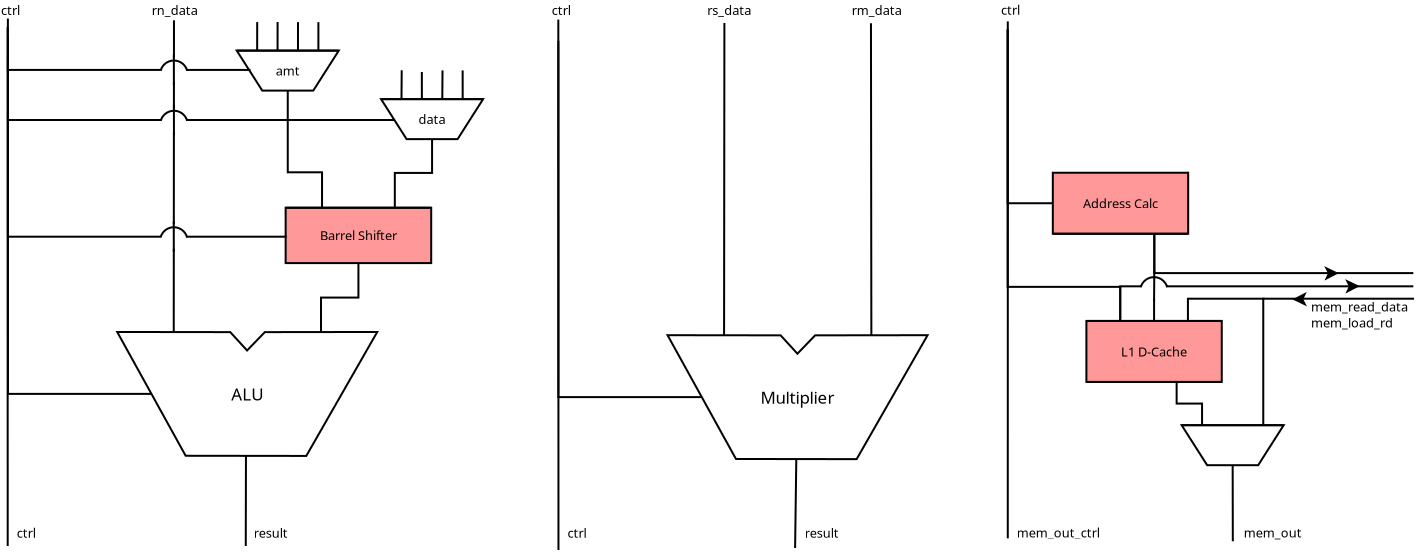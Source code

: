 <?xml version="1.0" encoding="UTF-8"?>
<dia:diagram xmlns:dia="http://www.lysator.liu.se/~alla/dia/">
  <dia:layer name="Background" visible="true" active="true">
    <dia:object type="Standard - Polygon" version="0" id="O0">
      <dia:attribute name="obj_pos">
        <dia:point val="23.75,16.608"/>
      </dia:attribute>
      <dia:attribute name="obj_bb">
        <dia:rectangle val="10.665,16.558;23.837,22.855"/>
      </dia:attribute>
      <dia:attribute name="poly_points">
        <dia:point val="23.75,16.608"/>
        <dia:point val="20.203,22.805"/>
        <dia:point val="14.171,22.797"/>
        <dia:point val="10.75,16.608"/>
        <dia:point val="16.402,16.615"/>
        <dia:point val="17.242,17.533"/>
        <dia:point val="18.129,16.615"/>
      </dia:attribute>
      <dia:attribute name="show_background">
        <dia:boolean val="true"/>
      </dia:attribute>
    </dia:object>
    <dia:object type="Standard - Text" version="1" id="O1">
      <dia:attribute name="obj_pos">
        <dia:point val="17.25,19.706"/>
      </dia:attribute>
      <dia:attribute name="obj_bb">
        <dia:rectangle val="16.435,19.213;18.065,20.2"/>
      </dia:attribute>
      <dia:attribute name="text">
        <dia:composite type="text">
          <dia:attribute name="string">
            <dia:string>#ALU#</dia:string>
          </dia:attribute>
          <dia:attribute name="font">
            <dia:font family="sans" style="0" name="Helvetica"/>
          </dia:attribute>
          <dia:attribute name="height">
            <dia:real val="1.058"/>
          </dia:attribute>
          <dia:attribute name="pos">
            <dia:point val="17.25,20.0"/>
          </dia:attribute>
          <dia:attribute name="color">
            <dia:color val="#000000"/>
          </dia:attribute>
          <dia:attribute name="alignment">
            <dia:enum val="1"/>
          </dia:attribute>
        </dia:composite>
      </dia:attribute>
      <dia:attribute name="valign">
        <dia:enum val="2"/>
      </dia:attribute>
      <dia:connections>
        <dia:connection handle="0" to="O0" connection="14"/>
      </dia:connections>
    </dia:object>
    <dia:object type="Standard - Box" version="0" id="O2">
      <dia:attribute name="obj_pos">
        <dia:point val="19.171,10.396"/>
      </dia:attribute>
      <dia:attribute name="obj_bb">
        <dia:rectangle val="19.121,10.346;26.499,13.214"/>
      </dia:attribute>
      <dia:attribute name="elem_corner">
        <dia:point val="19.171,10.396"/>
      </dia:attribute>
      <dia:attribute name="elem_width">
        <dia:real val="7.278"/>
      </dia:attribute>
      <dia:attribute name="elem_height">
        <dia:real val="2.768"/>
      </dia:attribute>
      <dia:attribute name="border_width">
        <dia:real val="0.1"/>
      </dia:attribute>
      <dia:attribute name="inner_color">
        <dia:color val="#ff9999"/>
      </dia:attribute>
      <dia:attribute name="show_background">
        <dia:boolean val="true"/>
      </dia:attribute>
    </dia:object>
    <dia:object type="Standard - Text" version="1" id="O3">
      <dia:attribute name="obj_pos">
        <dia:point val="22.81,11.78"/>
      </dia:attribute>
      <dia:attribute name="obj_bb">
        <dia:rectangle val="20.7,11.407;24.92,12.154"/>
      </dia:attribute>
      <dia:attribute name="text">
        <dia:composite type="text">
          <dia:attribute name="string">
            <dia:string>#Barrel Shifter#</dia:string>
          </dia:attribute>
          <dia:attribute name="font">
            <dia:font family="sans" style="0" name="Helvetica"/>
          </dia:attribute>
          <dia:attribute name="height">
            <dia:real val="0.8"/>
          </dia:attribute>
          <dia:attribute name="pos">
            <dia:point val="22.81,12.002"/>
          </dia:attribute>
          <dia:attribute name="color">
            <dia:color val="#000000"/>
          </dia:attribute>
          <dia:attribute name="alignment">
            <dia:enum val="1"/>
          </dia:attribute>
        </dia:composite>
      </dia:attribute>
      <dia:attribute name="valign">
        <dia:enum val="2"/>
      </dia:attribute>
      <dia:connections>
        <dia:connection handle="0" to="O2" connection="8"/>
      </dia:connections>
    </dia:object>
    <dia:group>
      <dia:object type="Geometric - Trapezoid" version="1" id="O4">
        <dia:attribute name="obj_pos">
          <dia:point val="23.943,4.966"/>
        </dia:attribute>
        <dia:attribute name="obj_bb">
          <dia:rectangle val="23.852,4.916;29.134,7.016"/>
        </dia:attribute>
        <dia:attribute name="meta">
          <dia:composite type="dict"/>
        </dia:attribute>
        <dia:attribute name="elem_corner">
          <dia:point val="23.943,4.966"/>
        </dia:attribute>
        <dia:attribute name="elem_width">
          <dia:real val="5.1"/>
        </dia:attribute>
        <dia:attribute name="elem_height">
          <dia:real val="2"/>
        </dia:attribute>
        <dia:attribute name="line_width">
          <dia:real val="0.1"/>
        </dia:attribute>
        <dia:attribute name="line_colour">
          <dia:color val="#000000"/>
        </dia:attribute>
        <dia:attribute name="fill_colour">
          <dia:color val="#ffffff"/>
        </dia:attribute>
        <dia:attribute name="show_background">
          <dia:boolean val="true"/>
        </dia:attribute>
        <dia:attribute name="line_style">
          <dia:enum val="0"/>
          <dia:real val="1"/>
        </dia:attribute>
        <dia:attribute name="flip_horizontal">
          <dia:boolean val="false"/>
        </dia:attribute>
        <dia:attribute name="flip_vertical">
          <dia:boolean val="true"/>
        </dia:attribute>
        <dia:attribute name="subscale">
          <dia:real val="1"/>
        </dia:attribute>
      </dia:object>
      <dia:object type="Standard - Line" version="0" id="O5">
        <dia:attribute name="obj_pos">
          <dia:point val="23.943,4.966"/>
        </dia:attribute>
        <dia:attribute name="obj_bb">
          <dia:rectangle val="23.893,4.916;29.093,5.016"/>
        </dia:attribute>
        <dia:attribute name="conn_endpoints">
          <dia:point val="23.943,4.966"/>
          <dia:point val="29.043,4.966"/>
        </dia:attribute>
        <dia:attribute name="numcp">
          <dia:int val="4"/>
        </dia:attribute>
        <dia:connections>
          <dia:connection handle="0" to="O4" connection="5"/>
          <dia:connection handle="1" to="O4" connection="3"/>
        </dia:connections>
      </dia:object>
    </dia:group>
    <dia:object type="Standard - Line" version="0" id="O6">
      <dia:attribute name="obj_pos">
        <dia:point val="19.171,10.396"/>
      </dia:attribute>
      <dia:attribute name="obj_bb">
        <dia:rectangle val="19.121,10.346;26.499,10.446"/>
      </dia:attribute>
      <dia:attribute name="conn_endpoints">
        <dia:point val="19.171,10.396"/>
        <dia:point val="26.449,10.396"/>
      </dia:attribute>
      <dia:attribute name="numcp">
        <dia:int val="3"/>
      </dia:attribute>
      <dia:connections>
        <dia:connection handle="0" to="O2" connection="0"/>
        <dia:connection handle="1" to="O2" connection="2"/>
      </dia:connections>
    </dia:object>
    <dia:group>
      <dia:object type="Geometric - Trapezoid" version="1" id="O7">
        <dia:attribute name="obj_pos">
          <dia:point val="16.727,2.54"/>
        </dia:attribute>
        <dia:attribute name="obj_bb">
          <dia:rectangle val="16.636,2.49;21.919,4.59"/>
        </dia:attribute>
        <dia:attribute name="meta">
          <dia:composite type="dict"/>
        </dia:attribute>
        <dia:attribute name="elem_corner">
          <dia:point val="16.727,2.54"/>
        </dia:attribute>
        <dia:attribute name="elem_width">
          <dia:real val="5.1"/>
        </dia:attribute>
        <dia:attribute name="elem_height">
          <dia:real val="2"/>
        </dia:attribute>
        <dia:attribute name="line_width">
          <dia:real val="0.1"/>
        </dia:attribute>
        <dia:attribute name="line_colour">
          <dia:color val="#000000"/>
        </dia:attribute>
        <dia:attribute name="fill_colour">
          <dia:color val="#ffffff"/>
        </dia:attribute>
        <dia:attribute name="show_background">
          <dia:boolean val="true"/>
        </dia:attribute>
        <dia:attribute name="line_style">
          <dia:enum val="0"/>
          <dia:real val="1"/>
        </dia:attribute>
        <dia:attribute name="flip_horizontal">
          <dia:boolean val="false"/>
        </dia:attribute>
        <dia:attribute name="flip_vertical">
          <dia:boolean val="true"/>
        </dia:attribute>
        <dia:attribute name="subscale">
          <dia:real val="1"/>
        </dia:attribute>
      </dia:object>
      <dia:object type="Standard - Line" version="0" id="O8">
        <dia:attribute name="obj_pos">
          <dia:point val="16.727,2.54"/>
        </dia:attribute>
        <dia:attribute name="obj_bb">
          <dia:rectangle val="16.677,2.49;21.878,2.59"/>
        </dia:attribute>
        <dia:attribute name="conn_endpoints">
          <dia:point val="16.727,2.54"/>
          <dia:point val="21.828,2.54"/>
        </dia:attribute>
        <dia:attribute name="numcp">
          <dia:int val="4"/>
        </dia:attribute>
        <dia:connections>
          <dia:connection handle="0" to="O7" connection="5"/>
          <dia:connection handle="1" to="O7" connection="3"/>
        </dia:connections>
      </dia:object>
    </dia:group>
    <dia:object type="Standard - ZigZagLine" version="1" id="O9">
      <dia:attribute name="obj_pos">
        <dia:point val="19.277,4.54"/>
      </dia:attribute>
      <dia:attribute name="obj_bb">
        <dia:rectangle val="19.227,4.49;21.041,10.446"/>
      </dia:attribute>
      <dia:attribute name="orth_points">
        <dia:point val="19.277,4.54"/>
        <dia:point val="19.277,8.624"/>
        <dia:point val="20.991,8.624"/>
        <dia:point val="20.991,10.396"/>
      </dia:attribute>
      <dia:attribute name="orth_orient">
        <dia:enum val="1"/>
        <dia:enum val="0"/>
        <dia:enum val="1"/>
      </dia:attribute>
      <dia:attribute name="autorouting">
        <dia:boolean val="false"/>
      </dia:attribute>
      <dia:connections>
        <dia:connection handle="0" to="O7" connection="1"/>
        <dia:connection handle="1" to="O6" connection="0"/>
      </dia:connections>
    </dia:object>
    <dia:object type="Standard - ZigZagLine" version="1" id="O10">
      <dia:attribute name="obj_pos">
        <dia:point val="26.493,6.966"/>
      </dia:attribute>
      <dia:attribute name="obj_bb">
        <dia:rectangle val="24.579,6.916;26.543,10.446"/>
      </dia:attribute>
      <dia:attribute name="orth_points">
        <dia:point val="26.493,6.966"/>
        <dia:point val="26.493,8.655"/>
        <dia:point val="24.63,8.655"/>
        <dia:point val="24.63,10.396"/>
      </dia:attribute>
      <dia:attribute name="orth_orient">
        <dia:enum val="1"/>
        <dia:enum val="0"/>
        <dia:enum val="1"/>
      </dia:attribute>
      <dia:attribute name="autorouting">
        <dia:boolean val="false"/>
      </dia:attribute>
      <dia:connections>
        <dia:connection handle="0" to="O4" connection="1"/>
        <dia:connection handle="1" to="O6" connection="2"/>
      </dia:connections>
    </dia:object>
    <dia:object type="Standard - Line" version="0" id="O11">
      <dia:attribute name="obj_pos">
        <dia:point val="17.747,2.54"/>
      </dia:attribute>
      <dia:attribute name="obj_bb">
        <dia:rectangle val="17.698,1.062;17.799,2.59"/>
      </dia:attribute>
      <dia:attribute name="conn_endpoints">
        <dia:point val="17.747,2.54"/>
        <dia:point val="17.749,1.112"/>
      </dia:attribute>
      <dia:attribute name="numcp">
        <dia:int val="1"/>
      </dia:attribute>
      <dia:connections>
        <dia:connection handle="0" to="O8" connection="0"/>
      </dia:connections>
    </dia:object>
    <dia:object type="Standard - Line" version="0" id="O12">
      <dia:attribute name="obj_pos">
        <dia:point val="18.767,2.54"/>
      </dia:attribute>
      <dia:attribute name="obj_bb">
        <dia:rectangle val="18.718,1.06;18.819,2.59"/>
      </dia:attribute>
      <dia:attribute name="conn_endpoints">
        <dia:point val="18.767,2.54"/>
        <dia:point val="18.769,1.11"/>
      </dia:attribute>
      <dia:attribute name="numcp">
        <dia:int val="1"/>
      </dia:attribute>
      <dia:connections>
        <dia:connection handle="0" to="O8" connection="1"/>
      </dia:connections>
    </dia:object>
    <dia:object type="Standard - Line" version="0" id="O13">
      <dia:attribute name="obj_pos">
        <dia:point val="19.788,2.54"/>
      </dia:attribute>
      <dia:attribute name="obj_bb">
        <dia:rectangle val="19.738,1.066;19.839,2.59"/>
      </dia:attribute>
      <dia:attribute name="conn_endpoints">
        <dia:point val="19.788,2.54"/>
        <dia:point val="19.789,1.116"/>
      </dia:attribute>
      <dia:attribute name="numcp">
        <dia:int val="1"/>
      </dia:attribute>
      <dia:connections>
        <dia:connection handle="0" to="O8" connection="2"/>
      </dia:connections>
    </dia:object>
    <dia:object type="Standard - Line" version="0" id="O14">
      <dia:attribute name="obj_pos">
        <dia:point val="20.808,2.54"/>
      </dia:attribute>
      <dia:attribute name="obj_bb">
        <dia:rectangle val="20.758,1.066;20.859,2.59"/>
      </dia:attribute>
      <dia:attribute name="conn_endpoints">
        <dia:point val="20.808,2.54"/>
        <dia:point val="20.809,1.116"/>
      </dia:attribute>
      <dia:attribute name="numcp">
        <dia:int val="1"/>
      </dia:attribute>
      <dia:connections>
        <dia:connection handle="0" to="O8" connection="3"/>
      </dia:connections>
    </dia:object>
    <dia:object type="Standard - Line" version="0" id="O15">
      <dia:attribute name="obj_pos">
        <dia:point val="24.963,4.966"/>
      </dia:attribute>
      <dia:attribute name="obj_bb">
        <dia:rectangle val="24.913,3.473;25.026,5.017"/>
      </dia:attribute>
      <dia:attribute name="conn_endpoints">
        <dia:point val="24.963,4.966"/>
        <dia:point val="24.975,3.523"/>
      </dia:attribute>
      <dia:attribute name="numcp">
        <dia:int val="1"/>
      </dia:attribute>
      <dia:connections>
        <dia:connection handle="0" to="O5" connection="0"/>
      </dia:connections>
    </dia:object>
    <dia:object type="Standard - Line" version="0" id="O16">
      <dia:attribute name="obj_pos">
        <dia:point val="25.983,4.966"/>
      </dia:attribute>
      <dia:attribute name="obj_bb">
        <dia:rectangle val="25.931,3.558;26.033,5.016"/>
      </dia:attribute>
      <dia:attribute name="conn_endpoints">
        <dia:point val="25.983,4.966"/>
        <dia:point val="25.981,3.608"/>
      </dia:attribute>
      <dia:attribute name="numcp">
        <dia:int val="1"/>
      </dia:attribute>
      <dia:connections>
        <dia:connection handle="0" to="O5" connection="1"/>
      </dia:connections>
    </dia:object>
    <dia:object type="Standard - Line" version="0" id="O17">
      <dia:attribute name="obj_pos">
        <dia:point val="27.003,4.966"/>
      </dia:attribute>
      <dia:attribute name="obj_bb">
        <dia:rectangle val="26.953,3.477;27.065,5.017"/>
      </dia:attribute>
      <dia:attribute name="conn_endpoints">
        <dia:point val="27.003,4.966"/>
        <dia:point val="27.015,3.528"/>
      </dia:attribute>
      <dia:attribute name="numcp">
        <dia:int val="1"/>
      </dia:attribute>
      <dia:connections>
        <dia:connection handle="0" to="O5" connection="2"/>
      </dia:connections>
    </dia:object>
    <dia:object type="Standard - Line" version="0" id="O18">
      <dia:attribute name="obj_pos">
        <dia:point val="28.023,4.966"/>
      </dia:attribute>
      <dia:attribute name="obj_bb">
        <dia:rectangle val="27.971,3.48;28.073,5.016"/>
      </dia:attribute>
      <dia:attribute name="conn_endpoints">
        <dia:point val="28.023,4.966"/>
        <dia:point val="28.021,3.53"/>
      </dia:attribute>
      <dia:attribute name="numcp">
        <dia:int val="1"/>
      </dia:attribute>
      <dia:connections>
        <dia:connection handle="0" to="O5" connection="3"/>
      </dia:connections>
    </dia:object>
    <dia:object type="Standard - ZigZagLine" version="1" id="O19">
      <dia:attribute name="obj_pos">
        <dia:point val="22.81,13.165"/>
      </dia:attribute>
      <dia:attribute name="obj_bb">
        <dia:rectangle val="20.889,13.114;22.86,16.662"/>
      </dia:attribute>
      <dia:attribute name="orth_points">
        <dia:point val="22.81,13.165"/>
        <dia:point val="22.81,14.888"/>
        <dia:point val="20.939,14.888"/>
        <dia:point val="20.939,16.612"/>
      </dia:attribute>
      <dia:attribute name="orth_orient">
        <dia:enum val="1"/>
        <dia:enum val="0"/>
        <dia:enum val="1"/>
      </dia:attribute>
      <dia:attribute name="autorouting">
        <dia:boolean val="true"/>
      </dia:attribute>
      <dia:connections>
        <dia:connection handle="0" to="O2" connection="6"/>
        <dia:connection handle="1" to="O0" connection="13"/>
      </dia:connections>
    </dia:object>
    <dia:object type="Standard - Line" version="0" id="O20">
      <dia:attribute name="obj_pos">
        <dia:point val="13.576,16.612"/>
      </dia:attribute>
      <dia:attribute name="obj_bb">
        <dia:rectangle val="13.526,0.976;13.638,16.662"/>
      </dia:attribute>
      <dia:attribute name="conn_endpoints">
        <dia:point val="13.576,16.612"/>
        <dia:point val="13.588,1.026"/>
      </dia:attribute>
      <dia:attribute name="numcp">
        <dia:int val="1"/>
      </dia:attribute>
      <dia:connections>
        <dia:connection handle="0" to="O0" connection="7"/>
      </dia:connections>
    </dia:object>
    <dia:object type="Standard - Text" version="1" id="O21">
      <dia:attribute name="obj_pos">
        <dia:point val="12.478,0.753"/>
      </dia:attribute>
      <dia:attribute name="obj_bb">
        <dia:rectangle val="12.478,0.158;14.898,0.906"/>
      </dia:attribute>
      <dia:attribute name="text">
        <dia:composite type="text">
          <dia:attribute name="string">
            <dia:string>#rn_data#</dia:string>
          </dia:attribute>
          <dia:attribute name="font">
            <dia:font family="sans" style="0" name="Helvetica"/>
          </dia:attribute>
          <dia:attribute name="height">
            <dia:real val="0.8"/>
          </dia:attribute>
          <dia:attribute name="pos">
            <dia:point val="12.478,0.753"/>
          </dia:attribute>
          <dia:attribute name="color">
            <dia:color val="#000000"/>
          </dia:attribute>
          <dia:attribute name="alignment">
            <dia:enum val="0"/>
          </dia:attribute>
        </dia:composite>
      </dia:attribute>
      <dia:attribute name="valign">
        <dia:enum val="3"/>
      </dia:attribute>
    </dia:object>
    <dia:object type="Standard - Text" version="1" id="O22">
      <dia:attribute name="obj_pos">
        <dia:point val="26.493,5.966"/>
      </dia:attribute>
      <dia:attribute name="obj_bb">
        <dia:rectangle val="25.772,5.593;27.214,6.34"/>
      </dia:attribute>
      <dia:attribute name="text">
        <dia:composite type="text">
          <dia:attribute name="string">
            <dia:string>#data#</dia:string>
          </dia:attribute>
          <dia:attribute name="font">
            <dia:font family="sans" style="0" name="Helvetica"/>
          </dia:attribute>
          <dia:attribute name="height">
            <dia:real val="0.8"/>
          </dia:attribute>
          <dia:attribute name="pos">
            <dia:point val="26.493,6.188"/>
          </dia:attribute>
          <dia:attribute name="color">
            <dia:color val="#000000"/>
          </dia:attribute>
          <dia:attribute name="alignment">
            <dia:enum val="1"/>
          </dia:attribute>
        </dia:composite>
      </dia:attribute>
      <dia:attribute name="valign">
        <dia:enum val="2"/>
      </dia:attribute>
      <dia:connections>
        <dia:connection handle="0" to="O4" connection="8"/>
      </dia:connections>
    </dia:object>
    <dia:object type="Standard - Text" version="1" id="O23">
      <dia:attribute name="obj_pos">
        <dia:point val="19.277,3.54"/>
      </dia:attribute>
      <dia:attribute name="obj_bb">
        <dia:rectangle val="18.645,3.167;19.91,3.914"/>
      </dia:attribute>
      <dia:attribute name="text">
        <dia:composite type="text">
          <dia:attribute name="string">
            <dia:string>#amt#</dia:string>
          </dia:attribute>
          <dia:attribute name="font">
            <dia:font family="sans" style="0" name="Helvetica"/>
          </dia:attribute>
          <dia:attribute name="height">
            <dia:real val="0.8"/>
          </dia:attribute>
          <dia:attribute name="pos">
            <dia:point val="19.277,3.762"/>
          </dia:attribute>
          <dia:attribute name="color">
            <dia:color val="#000000"/>
          </dia:attribute>
          <dia:attribute name="alignment">
            <dia:enum val="1"/>
          </dia:attribute>
        </dia:composite>
      </dia:attribute>
      <dia:attribute name="valign">
        <dia:enum val="2"/>
      </dia:attribute>
      <dia:connections>
        <dia:connection handle="0" to="O7" connection="8"/>
      </dia:connections>
    </dia:object>
    <dia:object type="Standard - ZigZagLine" version="1" id="O24">
      <dia:attribute name="obj_pos">
        <dia:point val="5.283,0.936"/>
      </dia:attribute>
      <dia:attribute name="obj_bb">
        <dia:rectangle val="5.233,0.886;17.415,3.59"/>
      </dia:attribute>
      <dia:attribute name="orth_points">
        <dia:point val="5.283,0.936"/>
        <dia:point val="5.283,3.505"/>
        <dia:point val="17.365,3.505"/>
        <dia:point val="17.365,3.54"/>
      </dia:attribute>
      <dia:attribute name="orth_orient">
        <dia:enum val="1"/>
        <dia:enum val="0"/>
        <dia:enum val="1"/>
      </dia:attribute>
      <dia:attribute name="autorouting">
        <dia:boolean val="false"/>
      </dia:attribute>
      <dia:connections>
        <dia:connection handle="1" to="O7" connection="7"/>
      </dia:connections>
    </dia:object>
    <dia:object type="Standard - ZigZagLine" version="1" id="O25">
      <dia:attribute name="obj_pos">
        <dia:point val="5.286,2.878"/>
      </dia:attribute>
      <dia:attribute name="obj_bb">
        <dia:rectangle val="5.236,2.828;24.631,6.059"/>
      </dia:attribute>
      <dia:attribute name="orth_points">
        <dia:point val="5.286,2.878"/>
        <dia:point val="5.286,6.009"/>
        <dia:point val="24.581,6.009"/>
        <dia:point val="24.581,5.966"/>
      </dia:attribute>
      <dia:attribute name="orth_orient">
        <dia:enum val="1"/>
        <dia:enum val="0"/>
        <dia:enum val="1"/>
      </dia:attribute>
      <dia:attribute name="autorouting">
        <dia:boolean val="false"/>
      </dia:attribute>
      <dia:connections>
        <dia:connection handle="1" to="O4" connection="7"/>
      </dia:connections>
    </dia:object>
    <dia:object type="Standard - ZigZagLine" version="1" id="O26">
      <dia:attribute name="obj_pos">
        <dia:point val="5.286,5.641"/>
      </dia:attribute>
      <dia:attribute name="obj_bb">
        <dia:rectangle val="5.236,5.591;19.221,11.894"/>
      </dia:attribute>
      <dia:attribute name="orth_points">
        <dia:point val="5.286,5.641"/>
        <dia:point val="5.286,11.844"/>
        <dia:point val="19.171,11.844"/>
        <dia:point val="19.171,11.78"/>
      </dia:attribute>
      <dia:attribute name="orth_orient">
        <dia:enum val="1"/>
        <dia:enum val="0"/>
        <dia:enum val="1"/>
      </dia:attribute>
      <dia:attribute name="autorouting">
        <dia:boolean val="false"/>
      </dia:attribute>
      <dia:connections>
        <dia:connection handle="1" to="O2" connection="3"/>
      </dia:connections>
    </dia:object>
    <dia:object type="Standard - Text" version="1" id="O27">
      <dia:attribute name="obj_pos">
        <dia:point val="4.939,0.753"/>
      </dia:attribute>
      <dia:attribute name="obj_bb">
        <dia:rectangle val="4.939,0.158;5.981,0.906"/>
      </dia:attribute>
      <dia:attribute name="text">
        <dia:composite type="text">
          <dia:attribute name="string">
            <dia:string>#ctrl#</dia:string>
          </dia:attribute>
          <dia:attribute name="font">
            <dia:font family="sans" style="0" name="Helvetica"/>
          </dia:attribute>
          <dia:attribute name="height">
            <dia:real val="0.8"/>
          </dia:attribute>
          <dia:attribute name="pos">
            <dia:point val="4.939,0.753"/>
          </dia:attribute>
          <dia:attribute name="color">
            <dia:color val="#000000"/>
          </dia:attribute>
          <dia:attribute name="alignment">
            <dia:enum val="0"/>
          </dia:attribute>
        </dia:composite>
      </dia:attribute>
      <dia:attribute name="valign">
        <dia:enum val="3"/>
      </dia:attribute>
    </dia:object>
    <dia:object type="Standard - Line" version="0" id="O28">
      <dia:attribute name="obj_pos">
        <dia:point val="5.27,1.367"/>
      </dia:attribute>
      <dia:attribute name="obj_bb">
        <dia:rectangle val="5.22,1.317;5.324,27.36"/>
      </dia:attribute>
      <dia:attribute name="conn_endpoints">
        <dia:point val="5.27,1.367"/>
        <dia:point val="5.274,27.31"/>
      </dia:attribute>
      <dia:attribute name="numcp">
        <dia:int val="1"/>
      </dia:attribute>
    </dia:object>
    <dia:object type="Standard - Line" version="0" id="O29">
      <dia:attribute name="obj_pos">
        <dia:point val="17.187,22.801"/>
      </dia:attribute>
      <dia:attribute name="obj_bb">
        <dia:rectangle val="17.127,22.751;17.237,27.36"/>
      </dia:attribute>
      <dia:attribute name="conn_endpoints">
        <dia:point val="17.187,22.801"/>
        <dia:point val="17.177,27.31"/>
      </dia:attribute>
      <dia:attribute name="numcp">
        <dia:int val="1"/>
      </dia:attribute>
      <dia:connections>
        <dia:connection handle="0" to="O0" connection="3"/>
      </dia:connections>
    </dia:object>
    <dia:group>
      <dia:object type="Standard - Ellipse" version="0" id="O30">
        <dia:attribute name="obj_pos">
          <dia:point val="13.016,5.44"/>
        </dia:attribute>
        <dia:attribute name="obj_bb">
          <dia:rectangle val="12.966,5.39;14.2,6.624"/>
        </dia:attribute>
        <dia:attribute name="elem_corner">
          <dia:point val="13.016,5.44"/>
        </dia:attribute>
        <dia:attribute name="elem_width">
          <dia:real val="1.135"/>
        </dia:attribute>
        <dia:attribute name="elem_height">
          <dia:real val="1.135"/>
        </dia:attribute>
        <dia:attribute name="border_width">
          <dia:real val="0.1"/>
        </dia:attribute>
        <dia:attribute name="border_color">
          <dia:color val="#ffffff"/>
        </dia:attribute>
        <dia:attribute name="aspect">
          <dia:enum val="2"/>
        </dia:attribute>
      </dia:object>
      <dia:object type="Standard - Arc" version="0" id="O31">
        <dia:attribute name="obj_pos">
          <dia:point val="14.248,6.046"/>
        </dia:attribute>
        <dia:attribute name="obj_bb">
          <dia:rectangle val="12.876,5.497;14.298,6.096"/>
        </dia:attribute>
        <dia:attribute name="conn_endpoints">
          <dia:point val="14.248,6.046"/>
          <dia:point val="12.926,6.045"/>
        </dia:attribute>
        <dia:attribute name="curve_distance">
          <dia:real val="0.499"/>
        </dia:attribute>
      </dia:object>
      <dia:object type="Standard - Line" version="0" id="O32">
        <dia:attribute name="obj_pos">
          <dia:point val="13.584,5.251"/>
        </dia:attribute>
        <dia:attribute name="obj_bb">
          <dia:rectangle val="13.534,5.201;13.637,6.82"/>
        </dia:attribute>
        <dia:attribute name="conn_endpoints">
          <dia:point val="13.584,5.251"/>
          <dia:point val="13.587,6.77"/>
        </dia:attribute>
        <dia:attribute name="numcp">
          <dia:int val="1"/>
        </dia:attribute>
      </dia:object>
    </dia:group>
    <dia:group>
      <dia:object type="Standard - Ellipse" version="0" id="O33">
        <dia:attribute name="obj_pos">
          <dia:point val="13.013,2.929"/>
        </dia:attribute>
        <dia:attribute name="obj_bb">
          <dia:rectangle val="12.963,2.879;14.197,4.113"/>
        </dia:attribute>
        <dia:attribute name="elem_corner">
          <dia:point val="13.013,2.929"/>
        </dia:attribute>
        <dia:attribute name="elem_width">
          <dia:real val="1.135"/>
        </dia:attribute>
        <dia:attribute name="elem_height">
          <dia:real val="1.135"/>
        </dia:attribute>
        <dia:attribute name="border_width">
          <dia:real val="0.1"/>
        </dia:attribute>
        <dia:attribute name="border_color">
          <dia:color val="#ffffff"/>
        </dia:attribute>
        <dia:attribute name="aspect">
          <dia:enum val="2"/>
        </dia:attribute>
      </dia:object>
      <dia:object type="Standard - Arc" version="0" id="O34">
        <dia:attribute name="obj_pos">
          <dia:point val="14.245,3.535"/>
        </dia:attribute>
        <dia:attribute name="obj_bb">
          <dia:rectangle val="12.873,2.986;14.295,3.585"/>
        </dia:attribute>
        <dia:attribute name="conn_endpoints">
          <dia:point val="14.245,3.535"/>
          <dia:point val="12.923,3.534"/>
        </dia:attribute>
        <dia:attribute name="curve_distance">
          <dia:real val="0.499"/>
        </dia:attribute>
      </dia:object>
      <dia:object type="Standard - Line" version="0" id="O35">
        <dia:attribute name="obj_pos">
          <dia:point val="13.581,2.74"/>
        </dia:attribute>
        <dia:attribute name="obj_bb">
          <dia:rectangle val="13.531,2.69;13.634,4.309"/>
        </dia:attribute>
        <dia:attribute name="conn_endpoints">
          <dia:point val="13.581,2.74"/>
          <dia:point val="13.584,4.259"/>
        </dia:attribute>
        <dia:attribute name="numcp">
          <dia:int val="1"/>
        </dia:attribute>
      </dia:object>
    </dia:group>
    <dia:group>
      <dia:object type="Standard - Ellipse" version="0" id="O36">
        <dia:attribute name="obj_pos">
          <dia:point val="13.008,11.264"/>
        </dia:attribute>
        <dia:attribute name="obj_bb">
          <dia:rectangle val="12.958,11.214;14.193,12.448"/>
        </dia:attribute>
        <dia:attribute name="elem_corner">
          <dia:point val="13.008,11.264"/>
        </dia:attribute>
        <dia:attribute name="elem_width">
          <dia:real val="1.135"/>
        </dia:attribute>
        <dia:attribute name="elem_height">
          <dia:real val="1.135"/>
        </dia:attribute>
        <dia:attribute name="border_width">
          <dia:real val="0.1"/>
        </dia:attribute>
        <dia:attribute name="border_color">
          <dia:color val="#ffffff"/>
        </dia:attribute>
        <dia:attribute name="aspect">
          <dia:enum val="2"/>
        </dia:attribute>
      </dia:object>
      <dia:object type="Standard - Arc" version="0" id="O37">
        <dia:attribute name="obj_pos">
          <dia:point val="14.241,11.87"/>
        </dia:attribute>
        <dia:attribute name="obj_bb">
          <dia:rectangle val="12.869,11.321;14.29,11.92"/>
        </dia:attribute>
        <dia:attribute name="conn_endpoints">
          <dia:point val="14.241,11.87"/>
          <dia:point val="12.919,11.87"/>
        </dia:attribute>
        <dia:attribute name="curve_distance">
          <dia:real val="0.499"/>
        </dia:attribute>
      </dia:object>
      <dia:object type="Standard - Line" version="0" id="O38">
        <dia:attribute name="obj_pos">
          <dia:point val="13.577,11.075"/>
        </dia:attribute>
        <dia:attribute name="obj_bb">
          <dia:rectangle val="13.527,11.025;13.63,12.644"/>
        </dia:attribute>
        <dia:attribute name="conn_endpoints">
          <dia:point val="13.577,11.075"/>
          <dia:point val="13.579,12.594"/>
        </dia:attribute>
        <dia:attribute name="numcp">
          <dia:int val="1"/>
        </dia:attribute>
      </dia:object>
    </dia:group>
    <dia:object type="Standard - Text" version="1" id="O39">
      <dia:attribute name="obj_pos">
        <dia:point val="17.577,26.892"/>
      </dia:attribute>
      <dia:attribute name="obj_bb">
        <dia:rectangle val="17.577,26.297;19.385,27.044"/>
      </dia:attribute>
      <dia:attribute name="text">
        <dia:composite type="text">
          <dia:attribute name="string">
            <dia:string>#result#</dia:string>
          </dia:attribute>
          <dia:attribute name="font">
            <dia:font family="sans" style="0" name="Helvetica"/>
          </dia:attribute>
          <dia:attribute name="height">
            <dia:real val="0.8"/>
          </dia:attribute>
          <dia:attribute name="pos">
            <dia:point val="17.577,26.892"/>
          </dia:attribute>
          <dia:attribute name="color">
            <dia:color val="#000000"/>
          </dia:attribute>
          <dia:attribute name="alignment">
            <dia:enum val="0"/>
          </dia:attribute>
        </dia:composite>
      </dia:attribute>
      <dia:attribute name="valign">
        <dia:enum val="3"/>
      </dia:attribute>
    </dia:object>
    <dia:object type="Standard - Text" version="1" id="O40">
      <dia:attribute name="obj_pos">
        <dia:point val="5.726,26.892"/>
      </dia:attribute>
      <dia:attribute name="obj_bb">
        <dia:rectangle val="5.726,26.297;6.769,27.044"/>
      </dia:attribute>
      <dia:attribute name="text">
        <dia:composite type="text">
          <dia:attribute name="string">
            <dia:string>#ctrl#</dia:string>
          </dia:attribute>
          <dia:attribute name="font">
            <dia:font family="sans" style="0" name="Helvetica"/>
          </dia:attribute>
          <dia:attribute name="height">
            <dia:real val="0.8"/>
          </dia:attribute>
          <dia:attribute name="pos">
            <dia:point val="5.726,26.892"/>
          </dia:attribute>
          <dia:attribute name="color">
            <dia:color val="#000000"/>
          </dia:attribute>
          <dia:attribute name="alignment">
            <dia:enum val="0"/>
          </dia:attribute>
        </dia:composite>
      </dia:attribute>
      <dia:attribute name="valign">
        <dia:enum val="3"/>
      </dia:attribute>
    </dia:object>
    <dia:object type="Standard - Polygon" version="0" id="O41">
      <dia:attribute name="obj_pos">
        <dia:point val="51.268,16.769"/>
      </dia:attribute>
      <dia:attribute name="obj_bb">
        <dia:rectangle val="38.182,16.719;51.354,23.016"/>
      </dia:attribute>
      <dia:attribute name="poly_points">
        <dia:point val="51.268,16.769"/>
        <dia:point val="47.72,22.966"/>
        <dia:point val="41.688,22.958"/>
        <dia:point val="38.267,16.769"/>
        <dia:point val="43.92,16.776"/>
        <dia:point val="44.76,17.694"/>
        <dia:point val="45.646,16.776"/>
      </dia:attribute>
      <dia:attribute name="show_background">
        <dia:boolean val="true"/>
      </dia:attribute>
    </dia:object>
    <dia:object type="Standard - Text" version="1" id="O42">
      <dia:attribute name="obj_pos">
        <dia:point val="44.767,19.867"/>
      </dia:attribute>
      <dia:attribute name="obj_bb">
        <dia:rectangle val="42.795,19.374;46.74,20.361"/>
      </dia:attribute>
      <dia:attribute name="text">
        <dia:composite type="text">
          <dia:attribute name="string">
            <dia:string>#Multiplier#</dia:string>
          </dia:attribute>
          <dia:attribute name="font">
            <dia:font family="sans" style="0" name="Helvetica"/>
          </dia:attribute>
          <dia:attribute name="height">
            <dia:real val="1.058"/>
          </dia:attribute>
          <dia:attribute name="pos">
            <dia:point val="44.767,20.161"/>
          </dia:attribute>
          <dia:attribute name="color">
            <dia:color val="#000000"/>
          </dia:attribute>
          <dia:attribute name="alignment">
            <dia:enum val="1"/>
          </dia:attribute>
        </dia:composite>
      </dia:attribute>
      <dia:attribute name="valign">
        <dia:enum val="2"/>
      </dia:attribute>
      <dia:connections>
        <dia:connection handle="0" to="O41" connection="14"/>
      </dia:connections>
    </dia:object>
    <dia:object type="Standard - ZigZagLine" version="1" id="O43">
      <dia:attribute name="obj_pos">
        <dia:point val="5.287,1.854"/>
      </dia:attribute>
      <dia:attribute name="obj_bb">
        <dia:rectangle val="5.237,1.804;12.51,19.753"/>
      </dia:attribute>
      <dia:attribute name="orth_points">
        <dia:point val="5.287,1.854"/>
        <dia:point val="5.287,19.703"/>
        <dia:point val="12.46,19.703"/>
      </dia:attribute>
      <dia:attribute name="orth_orient">
        <dia:enum val="1"/>
        <dia:enum val="0"/>
      </dia:attribute>
      <dia:attribute name="autorouting">
        <dia:boolean val="false"/>
      </dia:attribute>
      <dia:connections>
        <dia:connection handle="1" to="O0" connection="5"/>
      </dia:connections>
    </dia:object>
    <dia:object type="Standard - Text" version="1" id="O44">
      <dia:attribute name="obj_pos">
        <dia:point val="32.476,0.753"/>
      </dia:attribute>
      <dia:attribute name="obj_bb">
        <dia:rectangle val="32.476,0.158;33.519,0.906"/>
      </dia:attribute>
      <dia:attribute name="text">
        <dia:composite type="text">
          <dia:attribute name="string">
            <dia:string>#ctrl#</dia:string>
          </dia:attribute>
          <dia:attribute name="font">
            <dia:font family="sans" style="0" name="Helvetica"/>
          </dia:attribute>
          <dia:attribute name="height">
            <dia:real val="0.8"/>
          </dia:attribute>
          <dia:attribute name="pos">
            <dia:point val="32.476,0.753"/>
          </dia:attribute>
          <dia:attribute name="color">
            <dia:color val="#000000"/>
          </dia:attribute>
          <dia:attribute name="alignment">
            <dia:enum val="0"/>
          </dia:attribute>
        </dia:composite>
      </dia:attribute>
      <dia:attribute name="valign">
        <dia:enum val="3"/>
      </dia:attribute>
    </dia:object>
    <dia:object type="Standard - Line" version="0" id="O45">
      <dia:attribute name="obj_pos">
        <dia:point val="32.805,0.988"/>
      </dia:attribute>
      <dia:attribute name="obj_bb">
        <dia:rectangle val="32.755,0.938;32.862,27.56"/>
      </dia:attribute>
      <dia:attribute name="conn_endpoints">
        <dia:point val="32.805,0.988"/>
        <dia:point val="32.812,27.51"/>
      </dia:attribute>
      <dia:attribute name="numcp">
        <dia:int val="1"/>
      </dia:attribute>
    </dia:object>
    <dia:object type="Standard - Text" version="1" id="O46">
      <dia:attribute name="obj_pos">
        <dia:point val="33.264,26.892"/>
      </dia:attribute>
      <dia:attribute name="obj_bb">
        <dia:rectangle val="33.264,26.297;34.306,27.044"/>
      </dia:attribute>
      <dia:attribute name="text">
        <dia:composite type="text">
          <dia:attribute name="string">
            <dia:string>#ctrl#</dia:string>
          </dia:attribute>
          <dia:attribute name="font">
            <dia:font family="sans" style="0" name="Helvetica"/>
          </dia:attribute>
          <dia:attribute name="height">
            <dia:real val="0.8"/>
          </dia:attribute>
          <dia:attribute name="pos">
            <dia:point val="33.264,26.892"/>
          </dia:attribute>
          <dia:attribute name="color">
            <dia:color val="#000000"/>
          </dia:attribute>
          <dia:attribute name="alignment">
            <dia:enum val="0"/>
          </dia:attribute>
        </dia:composite>
      </dia:attribute>
      <dia:attribute name="valign">
        <dia:enum val="3"/>
      </dia:attribute>
    </dia:object>
    <dia:object type="Standard - ZigZagLine" version="1" id="O47">
      <dia:attribute name="obj_pos">
        <dia:point val="32.808,2.054"/>
      </dia:attribute>
      <dia:attribute name="obj_bb">
        <dia:rectangle val="32.758,2.004;40.011,19.914"/>
      </dia:attribute>
      <dia:attribute name="orth_points">
        <dia:point val="32.808,2.054"/>
        <dia:point val="32.808,19.864"/>
        <dia:point val="39.961,19.864"/>
      </dia:attribute>
      <dia:attribute name="orth_orient">
        <dia:enum val="1"/>
        <dia:enum val="0"/>
      </dia:attribute>
      <dia:attribute name="autorouting">
        <dia:boolean val="false"/>
      </dia:attribute>
      <dia:connections>
        <dia:connection handle="1" to="O41" connection="5"/>
      </dia:connections>
    </dia:object>
    <dia:object type="Standard - Line" version="0" id="O48">
      <dia:attribute name="obj_pos">
        <dia:point val="44.704,22.962"/>
      </dia:attribute>
      <dia:attribute name="obj_bb">
        <dia:rectangle val="44.594,22.911;44.755,27.46"/>
      </dia:attribute>
      <dia:attribute name="conn_endpoints">
        <dia:point val="44.704,22.962"/>
        <dia:point val="44.644,27.409"/>
      </dia:attribute>
      <dia:attribute name="numcp">
        <dia:int val="1"/>
      </dia:attribute>
      <dia:connections>
        <dia:connection handle="0" to="O41" connection="3"/>
      </dia:connections>
    </dia:object>
    <dia:object type="Standard - Text" version="1" id="O49">
      <dia:attribute name="obj_pos">
        <dia:point val="45.132,26.892"/>
      </dia:attribute>
      <dia:attribute name="obj_bb">
        <dia:rectangle val="45.132,26.297;46.939,27.044"/>
      </dia:attribute>
      <dia:attribute name="text">
        <dia:composite type="text">
          <dia:attribute name="string">
            <dia:string>#result#</dia:string>
          </dia:attribute>
          <dia:attribute name="font">
            <dia:font family="sans" style="0" name="Helvetica"/>
          </dia:attribute>
          <dia:attribute name="height">
            <dia:real val="0.8"/>
          </dia:attribute>
          <dia:attribute name="pos">
            <dia:point val="45.132,26.892"/>
          </dia:attribute>
          <dia:attribute name="color">
            <dia:color val="#000000"/>
          </dia:attribute>
          <dia:attribute name="alignment">
            <dia:enum val="0"/>
          </dia:attribute>
        </dia:composite>
      </dia:attribute>
      <dia:attribute name="valign">
        <dia:enum val="3"/>
      </dia:attribute>
    </dia:object>
    <dia:object type="Standard - Line" version="0" id="O50">
      <dia:attribute name="obj_pos">
        <dia:point val="41.093,16.773"/>
      </dia:attribute>
      <dia:attribute name="obj_bb">
        <dia:rectangle val="41.043,1.108;41.159,16.823"/>
      </dia:attribute>
      <dia:attribute name="conn_endpoints">
        <dia:point val="41.093,16.773"/>
        <dia:point val="41.109,1.158"/>
      </dia:attribute>
      <dia:attribute name="numcp">
        <dia:int val="1"/>
      </dia:attribute>
      <dia:connections>
        <dia:connection handle="0" to="O41" connection="7"/>
      </dia:connections>
    </dia:object>
    <dia:object type="Standard - Line" version="0" id="O51">
      <dia:attribute name="obj_pos">
        <dia:point val="48.457,16.773"/>
      </dia:attribute>
      <dia:attribute name="obj_bb">
        <dia:rectangle val="48.387,1.121;48.507,16.823"/>
      </dia:attribute>
      <dia:attribute name="conn_endpoints">
        <dia:point val="48.457,16.773"/>
        <dia:point val="48.437,1.171"/>
      </dia:attribute>
      <dia:attribute name="numcp">
        <dia:int val="1"/>
      </dia:attribute>
      <dia:connections>
        <dia:connection handle="0" to="O41" connection="13"/>
      </dia:connections>
    </dia:object>
    <dia:object type="Standard - Text" version="1" id="O52">
      <dia:attribute name="obj_pos">
        <dia:point val="40.255,0.753"/>
      </dia:attribute>
      <dia:attribute name="obj_bb">
        <dia:rectangle val="40.255,0.158;42.612,0.906"/>
      </dia:attribute>
      <dia:attribute name="text">
        <dia:composite type="text">
          <dia:attribute name="string">
            <dia:string>#rs_data#</dia:string>
          </dia:attribute>
          <dia:attribute name="font">
            <dia:font family="sans" style="0" name="Helvetica"/>
          </dia:attribute>
          <dia:attribute name="height">
            <dia:real val="0.8"/>
          </dia:attribute>
          <dia:attribute name="pos">
            <dia:point val="40.255,0.753"/>
          </dia:attribute>
          <dia:attribute name="color">
            <dia:color val="#000000"/>
          </dia:attribute>
          <dia:attribute name="alignment">
            <dia:enum val="0"/>
          </dia:attribute>
        </dia:composite>
      </dia:attribute>
      <dia:attribute name="valign">
        <dia:enum val="3"/>
      </dia:attribute>
    </dia:object>
    <dia:object type="Standard - Text" version="1" id="O53">
      <dia:attribute name="obj_pos">
        <dia:point val="47.473,0.753"/>
      </dia:attribute>
      <dia:attribute name="obj_bb">
        <dia:rectangle val="47.473,0.158;50.11,0.906"/>
      </dia:attribute>
      <dia:attribute name="text">
        <dia:composite type="text">
          <dia:attribute name="string">
            <dia:string>#rm_data#</dia:string>
          </dia:attribute>
          <dia:attribute name="font">
            <dia:font family="sans" style="0" name="Helvetica"/>
          </dia:attribute>
          <dia:attribute name="height">
            <dia:real val="0.8"/>
          </dia:attribute>
          <dia:attribute name="pos">
            <dia:point val="47.473,0.753"/>
          </dia:attribute>
          <dia:attribute name="color">
            <dia:color val="#000000"/>
          </dia:attribute>
          <dia:attribute name="alignment">
            <dia:enum val="0"/>
          </dia:attribute>
        </dia:composite>
      </dia:attribute>
      <dia:attribute name="valign">
        <dia:enum val="3"/>
      </dia:attribute>
    </dia:object>
    <dia:object type="Standard - Box" version="0" id="O54">
      <dia:attribute name="obj_pos">
        <dia:point val="57.53,8.646"/>
      </dia:attribute>
      <dia:attribute name="obj_bb">
        <dia:rectangle val="57.48,8.596;64.347,11.746"/>
      </dia:attribute>
      <dia:attribute name="elem_corner">
        <dia:point val="57.53,8.646"/>
      </dia:attribute>
      <dia:attribute name="elem_width">
        <dia:real val="6.768"/>
      </dia:attribute>
      <dia:attribute name="elem_height">
        <dia:real val="3.05"/>
      </dia:attribute>
      <dia:attribute name="border_width">
        <dia:real val="0.1"/>
      </dia:attribute>
      <dia:attribute name="inner_color">
        <dia:color val="#ff9999"/>
      </dia:attribute>
      <dia:attribute name="show_background">
        <dia:boolean val="true"/>
      </dia:attribute>
    </dia:object>
    <dia:object type="Standard - Text" version="1" id="O55">
      <dia:attribute name="obj_pos">
        <dia:point val="60.913,10.171"/>
      </dia:attribute>
      <dia:attribute name="obj_bb">
        <dia:rectangle val="58.852,9.798;62.975,10.545"/>
      </dia:attribute>
      <dia:attribute name="text">
        <dia:composite type="text">
          <dia:attribute name="string">
            <dia:string>#Address Calc#</dia:string>
          </dia:attribute>
          <dia:attribute name="font">
            <dia:font family="sans" style="0" name="Helvetica"/>
          </dia:attribute>
          <dia:attribute name="height">
            <dia:real val="0.8"/>
          </dia:attribute>
          <dia:attribute name="pos">
            <dia:point val="60.913,10.393"/>
          </dia:attribute>
          <dia:attribute name="color">
            <dia:color val="#000000"/>
          </dia:attribute>
          <dia:attribute name="alignment">
            <dia:enum val="1"/>
          </dia:attribute>
        </dia:composite>
      </dia:attribute>
      <dia:attribute name="valign">
        <dia:enum val="2"/>
      </dia:attribute>
      <dia:connections>
        <dia:connection handle="0" to="O54" connection="8"/>
      </dia:connections>
    </dia:object>
    <dia:object type="Standard - Box" version="0" id="O56">
      <dia:attribute name="obj_pos">
        <dia:point val="59.209,16.056"/>
      </dia:attribute>
      <dia:attribute name="obj_bb">
        <dia:rectangle val="59.159,16.006;66.026,19.156"/>
      </dia:attribute>
      <dia:attribute name="elem_corner">
        <dia:point val="59.209,16.056"/>
      </dia:attribute>
      <dia:attribute name="elem_width">
        <dia:real val="6.768"/>
      </dia:attribute>
      <dia:attribute name="elem_height">
        <dia:real val="3.05"/>
      </dia:attribute>
      <dia:attribute name="border_width">
        <dia:real val="0.1"/>
      </dia:attribute>
      <dia:attribute name="inner_color">
        <dia:color val="#ff9999"/>
      </dia:attribute>
      <dia:attribute name="show_background">
        <dia:boolean val="true"/>
      </dia:attribute>
    </dia:object>
    <dia:object type="Standard - Text" version="1" id="O57">
      <dia:attribute name="obj_pos">
        <dia:point val="62.593,17.581"/>
      </dia:attribute>
      <dia:attribute name="obj_bb">
        <dia:rectangle val="60.751,17.207;64.434,17.955"/>
      </dia:attribute>
      <dia:attribute name="text">
        <dia:composite type="text">
          <dia:attribute name="string">
            <dia:string>#L1 D-Cache#</dia:string>
          </dia:attribute>
          <dia:attribute name="font">
            <dia:font family="sans" style="0" name="Helvetica"/>
          </dia:attribute>
          <dia:attribute name="height">
            <dia:real val="0.8"/>
          </dia:attribute>
          <dia:attribute name="pos">
            <dia:point val="62.593,17.802"/>
          </dia:attribute>
          <dia:attribute name="color">
            <dia:color val="#000000"/>
          </dia:attribute>
          <dia:attribute name="alignment">
            <dia:enum val="1"/>
          </dia:attribute>
        </dia:composite>
      </dia:attribute>
      <dia:attribute name="valign">
        <dia:enum val="2"/>
      </dia:attribute>
      <dia:connections>
        <dia:connection handle="0" to="O56" connection="8"/>
      </dia:connections>
    </dia:object>
    <dia:group>
      <dia:object type="Geometric - Trapezoid" version="1" id="O58">
        <dia:attribute name="obj_pos">
          <dia:point val="63.972,21.269"/>
        </dia:attribute>
        <dia:attribute name="obj_bb">
          <dia:rectangle val="63.88,21.219;69.163,23.319"/>
        </dia:attribute>
        <dia:attribute name="meta">
          <dia:composite type="dict"/>
        </dia:attribute>
        <dia:attribute name="elem_corner">
          <dia:point val="63.972,21.269"/>
        </dia:attribute>
        <dia:attribute name="elem_width">
          <dia:real val="5.1"/>
        </dia:attribute>
        <dia:attribute name="elem_height">
          <dia:real val="2"/>
        </dia:attribute>
        <dia:attribute name="line_width">
          <dia:real val="0.1"/>
        </dia:attribute>
        <dia:attribute name="line_colour">
          <dia:color val="#000000"/>
        </dia:attribute>
        <dia:attribute name="fill_colour">
          <dia:color val="#ffffff"/>
        </dia:attribute>
        <dia:attribute name="show_background">
          <dia:boolean val="true"/>
        </dia:attribute>
        <dia:attribute name="line_style">
          <dia:enum val="0"/>
          <dia:real val="1"/>
        </dia:attribute>
        <dia:attribute name="flip_horizontal">
          <dia:boolean val="false"/>
        </dia:attribute>
        <dia:attribute name="flip_vertical">
          <dia:boolean val="true"/>
        </dia:attribute>
        <dia:attribute name="subscale">
          <dia:real val="1"/>
        </dia:attribute>
      </dia:object>
      <dia:object type="Standard - Line" version="0" id="O59">
        <dia:attribute name="obj_pos">
          <dia:point val="63.972,21.269"/>
        </dia:attribute>
        <dia:attribute name="obj_bb">
          <dia:rectangle val="63.922,21.219;69.122,21.319"/>
        </dia:attribute>
        <dia:attribute name="conn_endpoints">
          <dia:point val="63.972,21.269"/>
          <dia:point val="69.072,21.269"/>
        </dia:attribute>
        <dia:attribute name="numcp">
          <dia:int val="4"/>
        </dia:attribute>
        <dia:connections>
          <dia:connection handle="0" to="O58" connection="5"/>
          <dia:connection handle="1" to="O58" connection="3"/>
        </dia:connections>
      </dia:object>
    </dia:group>
    <dia:object type="Standard - Line" version="0" id="O60">
      <dia:attribute name="obj_pos">
        <dia:point val="59.209,19.106"/>
      </dia:attribute>
      <dia:attribute name="obj_bb">
        <dia:rectangle val="59.159,19.056;66.026,19.156"/>
      </dia:attribute>
      <dia:attribute name="conn_endpoints">
        <dia:point val="59.209,19.106"/>
        <dia:point val="65.977,19.106"/>
      </dia:attribute>
      <dia:attribute name="numcp">
        <dia:int val="2"/>
      </dia:attribute>
      <dia:connections>
        <dia:connection handle="0" to="O56" connection="5"/>
        <dia:connection handle="1" to="O56" connection="7"/>
      </dia:connections>
    </dia:object>
    <dia:object type="Standard - ZigZagLine" version="1" id="O61">
      <dia:attribute name="obj_pos">
        <dia:point val="63.721,19.106"/>
      </dia:attribute>
      <dia:attribute name="obj_bb">
        <dia:rectangle val="63.671,19.056;65.042,21.319"/>
      </dia:attribute>
      <dia:attribute name="orth_points">
        <dia:point val="63.721,19.106"/>
        <dia:point val="63.721,20.188"/>
        <dia:point val="64.992,20.188"/>
        <dia:point val="64.992,21.269"/>
      </dia:attribute>
      <dia:attribute name="orth_orient">
        <dia:enum val="1"/>
        <dia:enum val="0"/>
        <dia:enum val="1"/>
      </dia:attribute>
      <dia:attribute name="autorouting">
        <dia:boolean val="true"/>
      </dia:attribute>
      <dia:connections>
        <dia:connection handle="0" to="O60" connection="1"/>
        <dia:connection handle="1" to="O59" connection="0"/>
      </dia:connections>
    </dia:object>
    <dia:object type="Standard - Line" version="0" id="O62">
      <dia:attribute name="obj_pos">
        <dia:point val="59.209,16.056"/>
      </dia:attribute>
      <dia:attribute name="obj_bb">
        <dia:rectangle val="59.159,16.006;66.026,16.106"/>
      </dia:attribute>
      <dia:attribute name="conn_endpoints">
        <dia:point val="59.209,16.056"/>
        <dia:point val="65.977,16.056"/>
      </dia:attribute>
      <dia:attribute name="numcp">
        <dia:int val="3"/>
      </dia:attribute>
      <dia:connections>
        <dia:connection handle="0" to="O56" connection="0"/>
        <dia:connection handle="1" to="O56" connection="2"/>
      </dia:connections>
    </dia:object>
    <dia:object type="Standard - ZigZagLine" version="1" id="O63">
      <dia:attribute name="obj_pos">
        <dia:point val="75.592,14.944"/>
      </dia:attribute>
      <dia:attribute name="obj_bb">
        <dia:rectangle val="68.002,14.894;75.642,21.319"/>
      </dia:attribute>
      <dia:attribute name="orth_points">
        <dia:point val="75.592,14.944"/>
        <dia:point val="68.052,14.944"/>
        <dia:point val="68.052,21.269"/>
      </dia:attribute>
      <dia:attribute name="orth_orient">
        <dia:enum val="0"/>
        <dia:enum val="1"/>
      </dia:attribute>
      <dia:attribute name="autorouting">
        <dia:boolean val="false"/>
      </dia:attribute>
      <dia:connections>
        <dia:connection handle="1" to="O59" connection="3"/>
      </dia:connections>
    </dia:object>
    <dia:object type="Standard - ZigZagLine" version="1" id="O64">
      <dia:attribute name="obj_pos">
        <dia:point val="68.124,14.944"/>
      </dia:attribute>
      <dia:attribute name="obj_bb">
        <dia:rectangle val="64.235,14.894;68.174,16.106"/>
      </dia:attribute>
      <dia:attribute name="orth_points">
        <dia:point val="68.124,14.944"/>
        <dia:point val="64.285,14.944"/>
        <dia:point val="64.285,16.056"/>
      </dia:attribute>
      <dia:attribute name="orth_orient">
        <dia:enum val="0"/>
        <dia:enum val="1"/>
      </dia:attribute>
      <dia:attribute name="autorouting">
        <dia:boolean val="false"/>
      </dia:attribute>
      <dia:connections>
        <dia:connection handle="1" to="O62" connection="2"/>
      </dia:connections>
    </dia:object>
    <dia:object type="Standard - Line" version="0" id="O65">
      <dia:attribute name="obj_pos">
        <dia:point val="57.53,11.697"/>
      </dia:attribute>
      <dia:attribute name="obj_bb">
        <dia:rectangle val="57.48,11.646;64.347,11.746"/>
      </dia:attribute>
      <dia:attribute name="conn_endpoints">
        <dia:point val="57.53,11.697"/>
        <dia:point val="64.297,11.697"/>
      </dia:attribute>
      <dia:attribute name="numcp">
        <dia:int val="3"/>
      </dia:attribute>
      <dia:connections>
        <dia:connection handle="0" to="O54" connection="5"/>
        <dia:connection handle="1" to="O54" connection="7"/>
      </dia:connections>
    </dia:object>
    <dia:object type="Standard - ZigZagLine" version="1" id="O66">
      <dia:attribute name="obj_pos">
        <dia:point val="62.605,11.697"/>
      </dia:attribute>
      <dia:attribute name="obj_bb">
        <dia:rectangle val="62.543,11.646;62.655,16.106"/>
      </dia:attribute>
      <dia:attribute name="orth_points">
        <dia:point val="62.605,11.697"/>
        <dia:point val="62.605,13.876"/>
        <dia:point val="62.593,13.876"/>
        <dia:point val="62.593,16.056"/>
      </dia:attribute>
      <dia:attribute name="orth_orient">
        <dia:enum val="1"/>
        <dia:enum val="0"/>
        <dia:enum val="1"/>
      </dia:attribute>
      <dia:attribute name="autorouting">
        <dia:boolean val="true"/>
      </dia:attribute>
      <dia:connections>
        <dia:connection handle="0" to="O65" connection="2"/>
        <dia:connection handle="1" to="O56" connection="1"/>
      </dia:connections>
    </dia:object>
    <dia:object type="Standard - ZigZagLine" version="1" id="O67">
      <dia:attribute name="obj_pos">
        <dia:point val="62.605,11.697"/>
      </dia:attribute>
      <dia:attribute name="obj_bb">
        <dia:rectangle val="62.555,11.646;75.605,13.714"/>
      </dia:attribute>
      <dia:attribute name="orth_points">
        <dia:point val="62.605,11.697"/>
        <dia:point val="62.605,13.664"/>
        <dia:point val="75.555,13.664"/>
      </dia:attribute>
      <dia:attribute name="orth_orient">
        <dia:enum val="1"/>
        <dia:enum val="0"/>
      </dia:attribute>
      <dia:attribute name="autorouting">
        <dia:boolean val="false"/>
      </dia:attribute>
      <dia:connections>
        <dia:connection handle="0" to="O65" connection="2"/>
      </dia:connections>
    </dia:object>
    <dia:object type="Standard - Line" version="0" id="O68">
      <dia:attribute name="obj_pos">
        <dia:point val="69.51,14.978"/>
      </dia:attribute>
      <dia:attribute name="obj_bb">
        <dia:rectangle val="69.459,14.606;70.238,15.329"/>
      </dia:attribute>
      <dia:attribute name="conn_endpoints">
        <dia:point val="69.51,14.978"/>
        <dia:point val="70.04,14.97"/>
      </dia:attribute>
      <dia:attribute name="numcp">
        <dia:int val="1"/>
      </dia:attribute>
      <dia:attribute name="start_arrow">
        <dia:enum val="22"/>
      </dia:attribute>
      <dia:attribute name="start_arrow_length">
        <dia:real val="0.5"/>
      </dia:attribute>
      <dia:attribute name="start_arrow_width">
        <dia:real val="0.5"/>
      </dia:attribute>
    </dia:object>
    <dia:object type="Standard - Line" version="0" id="O69">
      <dia:attribute name="obj_pos">
        <dia:point val="71.299,13.675"/>
      </dia:attribute>
      <dia:attribute name="obj_bb">
        <dia:rectangle val="71.213,13.315;71.941,14.038"/>
      </dia:attribute>
      <dia:attribute name="conn_endpoints">
        <dia:point val="71.299,13.675"/>
        <dia:point val="71.829,13.668"/>
      </dia:attribute>
      <dia:attribute name="numcp">
        <dia:int val="1"/>
      </dia:attribute>
      <dia:attribute name="end_arrow">
        <dia:enum val="22"/>
      </dia:attribute>
      <dia:attribute name="end_arrow_length">
        <dia:real val="0.5"/>
      </dia:attribute>
      <dia:attribute name="end_arrow_width">
        <dia:real val="0.5"/>
      </dia:attribute>
    </dia:object>
    <dia:object type="Standard - ZigZagLine" version="1" id="O70">
      <dia:attribute name="obj_pos">
        <dia:point val="60.901,16.056"/>
      </dia:attribute>
      <dia:attribute name="obj_bb">
        <dia:rectangle val="60.851,14.275;75.605,16.106"/>
      </dia:attribute>
      <dia:attribute name="orth_points">
        <dia:point val="60.901,16.056"/>
        <dia:point val="60.901,14.325"/>
        <dia:point val="75.555,14.325"/>
      </dia:attribute>
      <dia:attribute name="orth_orient">
        <dia:enum val="1"/>
        <dia:enum val="0"/>
      </dia:attribute>
      <dia:attribute name="autorouting">
        <dia:boolean val="false"/>
      </dia:attribute>
      <dia:connections>
        <dia:connection handle="0" to="O62" connection="0"/>
      </dia:connections>
    </dia:object>
    <dia:object type="Standard - Line" version="0" id="O71">
      <dia:attribute name="obj_pos">
        <dia:point val="72.343,14.325"/>
      </dia:attribute>
      <dia:attribute name="obj_bb">
        <dia:rectangle val="72.257,13.964;72.985,14.688"/>
      </dia:attribute>
      <dia:attribute name="conn_endpoints">
        <dia:point val="72.343,14.325"/>
        <dia:point val="72.874,14.317"/>
      </dia:attribute>
      <dia:attribute name="numcp">
        <dia:int val="1"/>
      </dia:attribute>
      <dia:attribute name="end_arrow">
        <dia:enum val="22"/>
      </dia:attribute>
      <dia:attribute name="end_arrow_length">
        <dia:real val="0.5"/>
      </dia:attribute>
      <dia:attribute name="end_arrow_width">
        <dia:real val="0.5"/>
      </dia:attribute>
    </dia:object>
    <dia:object type="Standard - Ellipse" version="0" id="O72">
      <dia:attribute name="obj_pos">
        <dia:point val="62.017,13.759"/>
      </dia:attribute>
      <dia:attribute name="obj_bb">
        <dia:rectangle val="61.967,13.709;63.202,14.944"/>
      </dia:attribute>
      <dia:attribute name="elem_corner">
        <dia:point val="62.017,13.759"/>
      </dia:attribute>
      <dia:attribute name="elem_width">
        <dia:real val="1.135"/>
      </dia:attribute>
      <dia:attribute name="elem_height">
        <dia:real val="1.135"/>
      </dia:attribute>
      <dia:attribute name="border_width">
        <dia:real val="0.1"/>
      </dia:attribute>
      <dia:attribute name="border_color">
        <dia:color val="#ffffff"/>
      </dia:attribute>
      <dia:attribute name="aspect">
        <dia:enum val="2"/>
      </dia:attribute>
    </dia:object>
    <dia:object type="Standard - Arc" version="0" id="O73">
      <dia:attribute name="obj_pos">
        <dia:point val="63.249,14.365"/>
      </dia:attribute>
      <dia:attribute name="obj_bb">
        <dia:rectangle val="61.877,13.816;63.299,14.415"/>
      </dia:attribute>
      <dia:attribute name="conn_endpoints">
        <dia:point val="63.249,14.365"/>
        <dia:point val="61.927,14.365"/>
      </dia:attribute>
      <dia:attribute name="curve_distance">
        <dia:real val="0.499"/>
      </dia:attribute>
    </dia:object>
    <dia:object type="Standard - Line" version="0" id="O74">
      <dia:attribute name="obj_pos">
        <dia:point val="62.604,13.561"/>
      </dia:attribute>
      <dia:attribute name="obj_bb">
        <dia:rectangle val="62.541,13.51;62.654,15.137"/>
      </dia:attribute>
      <dia:attribute name="conn_endpoints">
        <dia:point val="62.604,13.561"/>
        <dia:point val="62.592,15.086"/>
      </dia:attribute>
      <dia:attribute name="numcp">
        <dia:int val="1"/>
      </dia:attribute>
    </dia:object>
    <dia:object type="Standard - Text" version="1" id="O75">
      <dia:attribute name="obj_pos">
        <dia:point val="70.435,15.589"/>
      </dia:attribute>
      <dia:attribute name="obj_bb">
        <dia:rectangle val="70.435,14.994;75.6,16.541"/>
      </dia:attribute>
      <dia:attribute name="text">
        <dia:composite type="text">
          <dia:attribute name="string">
            <dia:string>#mem_read_data
mem_load_rd#</dia:string>
          </dia:attribute>
          <dia:attribute name="font">
            <dia:font family="sans" style="0" name="Helvetica"/>
          </dia:attribute>
          <dia:attribute name="height">
            <dia:real val="0.8"/>
          </dia:attribute>
          <dia:attribute name="pos">
            <dia:point val="70.435,15.589"/>
          </dia:attribute>
          <dia:attribute name="color">
            <dia:color val="#000000"/>
          </dia:attribute>
          <dia:attribute name="alignment">
            <dia:enum val="0"/>
          </dia:attribute>
        </dia:composite>
      </dia:attribute>
      <dia:attribute name="valign">
        <dia:enum val="3"/>
      </dia:attribute>
    </dia:object>
    <dia:object type="Standard - Text" version="1" id="O76">
      <dia:attribute name="obj_pos">
        <dia:point val="54.942,0.744"/>
      </dia:attribute>
      <dia:attribute name="obj_bb">
        <dia:rectangle val="54.942,0.149;55.985,0.897"/>
      </dia:attribute>
      <dia:attribute name="text">
        <dia:composite type="text">
          <dia:attribute name="string">
            <dia:string>#ctrl#</dia:string>
          </dia:attribute>
          <dia:attribute name="font">
            <dia:font family="sans" style="0" name="Helvetica"/>
          </dia:attribute>
          <dia:attribute name="height">
            <dia:real val="0.8"/>
          </dia:attribute>
          <dia:attribute name="pos">
            <dia:point val="54.942,0.744"/>
          </dia:attribute>
          <dia:attribute name="color">
            <dia:color val="#000000"/>
          </dia:attribute>
          <dia:attribute name="alignment">
            <dia:enum val="0"/>
          </dia:attribute>
        </dia:composite>
      </dia:attribute>
      <dia:attribute name="valign">
        <dia:enum val="3"/>
      </dia:attribute>
    </dia:object>
    <dia:object type="Standard - Line" version="0" id="O77">
      <dia:attribute name="obj_pos">
        <dia:point val="55.279,1.079"/>
      </dia:attribute>
      <dia:attribute name="obj_bb">
        <dia:rectangle val="55.228,1.029;55.329,26.977"/>
      </dia:attribute>
      <dia:attribute name="conn_endpoints">
        <dia:point val="55.279,1.079"/>
        <dia:point val="55.278,26.927"/>
      </dia:attribute>
      <dia:attribute name="numcp">
        <dia:int val="1"/>
      </dia:attribute>
    </dia:object>
    <dia:object type="Standard - Text" version="1" id="O78">
      <dia:attribute name="obj_pos">
        <dia:point val="55.73,26.882"/>
      </dia:attribute>
      <dia:attribute name="obj_bb">
        <dia:rectangle val="55.73,26.287;60.1,27.035"/>
      </dia:attribute>
      <dia:attribute name="text">
        <dia:composite type="text">
          <dia:attribute name="string">
            <dia:string>#mem_out_ctrl#</dia:string>
          </dia:attribute>
          <dia:attribute name="font">
            <dia:font family="sans" style="0" name="Helvetica"/>
          </dia:attribute>
          <dia:attribute name="height">
            <dia:real val="0.8"/>
          </dia:attribute>
          <dia:attribute name="pos">
            <dia:point val="55.73,26.882"/>
          </dia:attribute>
          <dia:attribute name="color">
            <dia:color val="#000000"/>
          </dia:attribute>
          <dia:attribute name="alignment">
            <dia:enum val="0"/>
          </dia:attribute>
        </dia:composite>
      </dia:attribute>
      <dia:attribute name="valign">
        <dia:enum val="3"/>
      </dia:attribute>
    </dia:object>
    <dia:object type="Standard - ZigZagLine" version="1" id="O79">
      <dia:attribute name="obj_pos">
        <dia:point val="55.274,1.471"/>
      </dia:attribute>
      <dia:attribute name="obj_bb">
        <dia:rectangle val="55.224,1.421;60.951,16.106"/>
      </dia:attribute>
      <dia:attribute name="orth_points">
        <dia:point val="55.274,1.471"/>
        <dia:point val="55.274,14.352"/>
        <dia:point val="60.901,14.352"/>
        <dia:point val="60.901,16.056"/>
      </dia:attribute>
      <dia:attribute name="orth_orient">
        <dia:enum val="1"/>
        <dia:enum val="0"/>
        <dia:enum val="1"/>
      </dia:attribute>
      <dia:attribute name="autorouting">
        <dia:boolean val="false"/>
      </dia:attribute>
      <dia:connections>
        <dia:connection handle="1" to="O62" connection="0"/>
      </dia:connections>
    </dia:object>
    <dia:object type="Standard - ZigZagLine" version="1" id="O80">
      <dia:attribute name="obj_pos">
        <dia:point val="55.273,1.501"/>
      </dia:attribute>
      <dia:attribute name="obj_bb">
        <dia:rectangle val="55.224,1.451;57.58,10.221"/>
      </dia:attribute>
      <dia:attribute name="orth_points">
        <dia:point val="55.273,1.501"/>
        <dia:point val="55.273,10.171"/>
        <dia:point val="57.53,10.171"/>
      </dia:attribute>
      <dia:attribute name="orth_orient">
        <dia:enum val="1"/>
        <dia:enum val="0"/>
      </dia:attribute>
      <dia:attribute name="autorouting">
        <dia:boolean val="false"/>
      </dia:attribute>
      <dia:connections>
        <dia:connection handle="1" to="O54" connection="3"/>
      </dia:connections>
    </dia:object>
    <dia:object type="Standard - Line" version="0" id="O81">
      <dia:attribute name="obj_pos">
        <dia:point val="66.522,23.269"/>
      </dia:attribute>
      <dia:attribute name="obj_bb">
        <dia:rectangle val="66.472,23.219;66.58,27.122"/>
      </dia:attribute>
      <dia:attribute name="conn_endpoints">
        <dia:point val="66.522,23.269"/>
        <dia:point val="66.53,27.072"/>
      </dia:attribute>
      <dia:attribute name="numcp">
        <dia:int val="1"/>
      </dia:attribute>
      <dia:connections>
        <dia:connection handle="0" to="O58" connection="1"/>
      </dia:connections>
    </dia:object>
    <dia:object type="Standard - Text" version="1" id="O82">
      <dia:attribute name="obj_pos">
        <dia:point val="67.077,26.882"/>
      </dia:attribute>
      <dia:attribute name="obj_bb">
        <dia:rectangle val="67.077,26.287;70.085,27.035"/>
      </dia:attribute>
      <dia:attribute name="text">
        <dia:composite type="text">
          <dia:attribute name="string">
            <dia:string>#mem_out#</dia:string>
          </dia:attribute>
          <dia:attribute name="font">
            <dia:font family="sans" style="0" name="Helvetica"/>
          </dia:attribute>
          <dia:attribute name="height">
            <dia:real val="0.8"/>
          </dia:attribute>
          <dia:attribute name="pos">
            <dia:point val="67.077,26.882"/>
          </dia:attribute>
          <dia:attribute name="color">
            <dia:color val="#000000"/>
          </dia:attribute>
          <dia:attribute name="alignment">
            <dia:enum val="0"/>
          </dia:attribute>
        </dia:composite>
      </dia:attribute>
      <dia:attribute name="valign">
        <dia:enum val="3"/>
      </dia:attribute>
    </dia:object>
  </dia:layer>
</dia:diagram>
